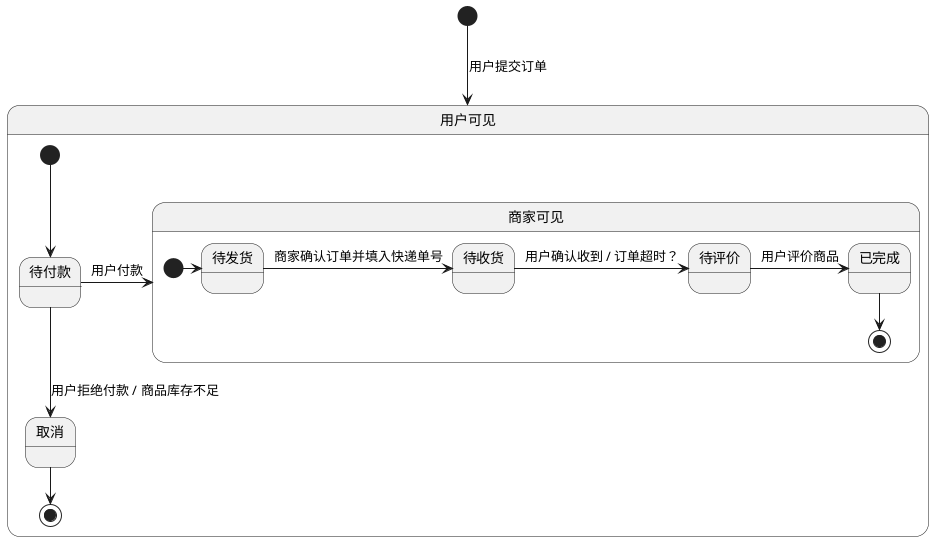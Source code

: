 @startuml

[*] --> 用户可见: 用户提交订单

state 用户可见 {
[*] --> 待付款

待付款 --> 取消: 用户拒绝付款 / 商品库存不足
取消 --> [*]
待付款 -> 商家可见: 用户付款

state 商家可见 {
[*] -> 待发货
待发货 -> 待收货: 商家确认订单并填入快递单号
待收货 -> 待评价: 用户确认收到 / 订单超时？
待评价 -> 已完成: 用户评价商品
已完成 --> [*]
}
}

@enduml

